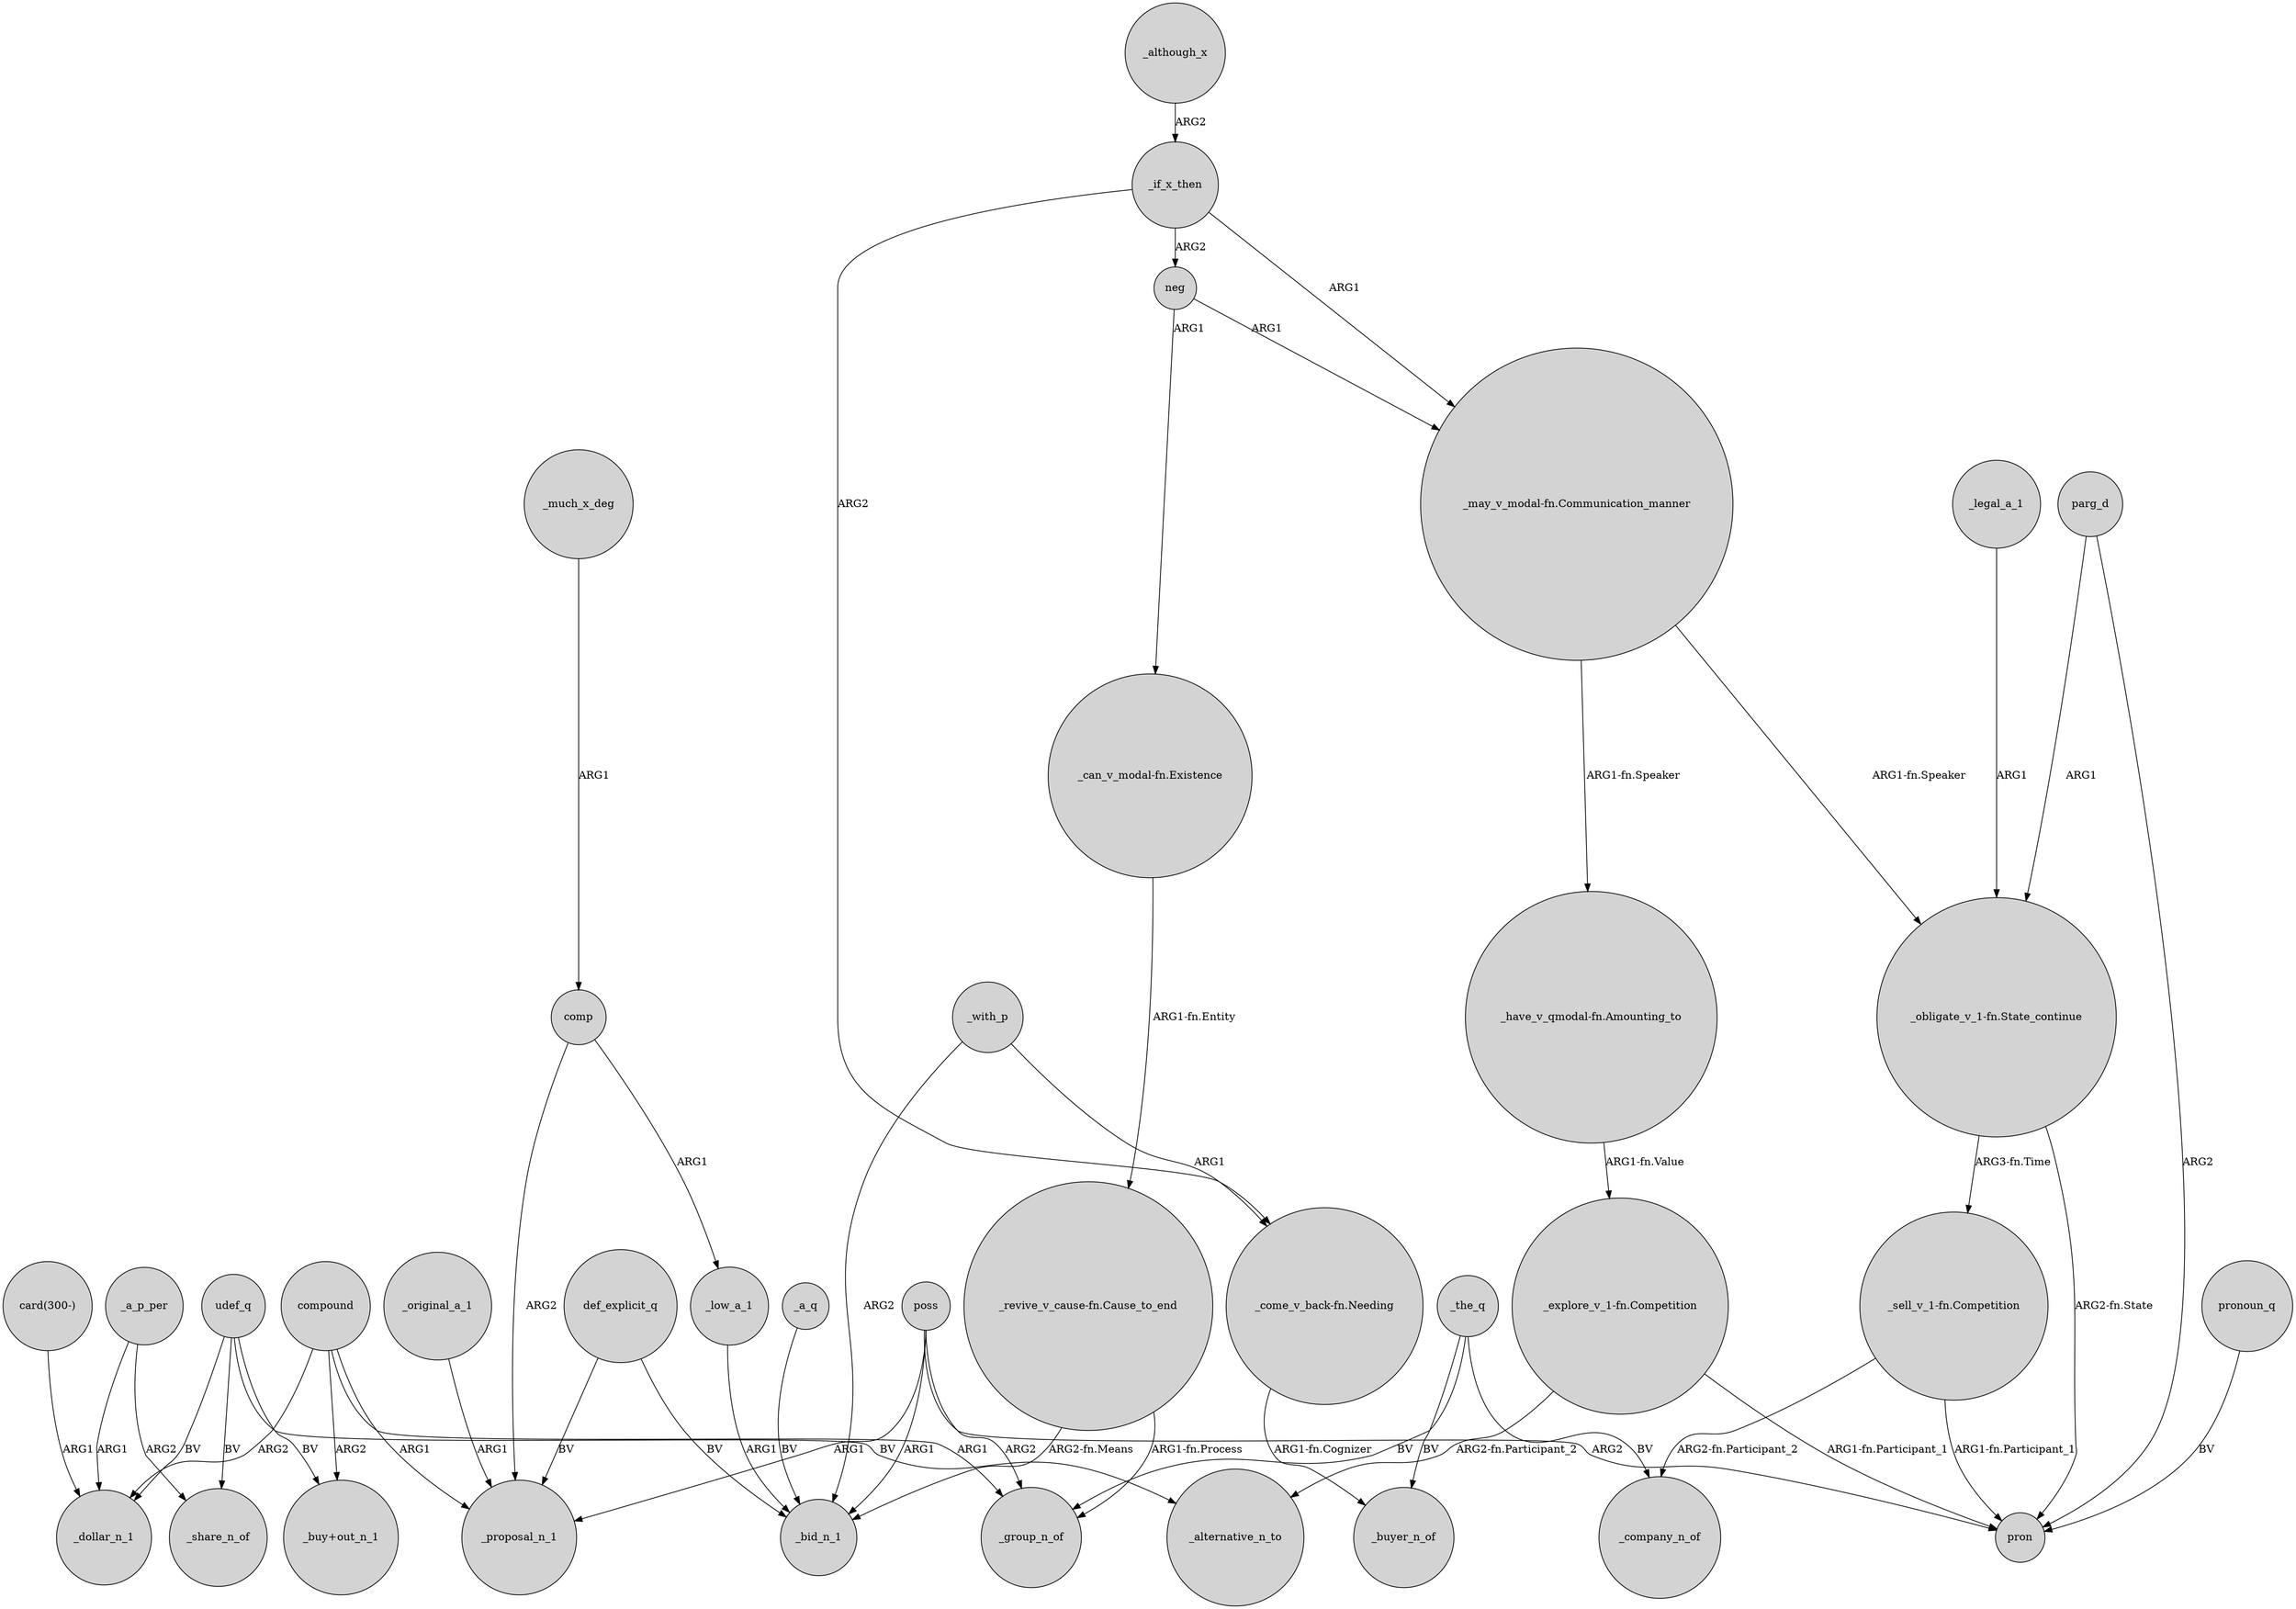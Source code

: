 digraph {
	node [shape=circle style=filled]
	_if_x_then -> neg [label=ARG2]
	udef_q -> _alternative_n_to [label=BV]
	_legal_a_1 -> "_obligate_v_1-fn.State_continue" [label=ARG1]
	_a_q -> _bid_n_1 [label=BV]
	_if_x_then -> "_may_v_modal-fn.Communication_manner" [label=ARG1]
	"_explore_v_1-fn.Competition" -> _alternative_n_to [label="ARG2-fn.Participant_2"]
	_with_p -> "_come_v_back-fn.Needing" [label=ARG1]
	"_obligate_v_1-fn.State_continue" -> pron [label="ARG2-fn.State"]
	poss -> _bid_n_1 [label=ARG1]
	comp -> _low_a_1 [label=ARG1]
	_although_x -> _if_x_then [label=ARG2]
	compound -> _proposal_n_1 [label=ARG1]
	"_revive_v_cause-fn.Cause_to_end" -> _group_n_of [label="ARG1-fn.Process"]
	neg -> "_may_v_modal-fn.Communication_manner" [label=ARG1]
	parg_d -> pron [label=ARG2]
	"_may_v_modal-fn.Communication_manner" -> "_have_v_qmodal-fn.Amounting_to" [label="ARG1-fn.Speaker"]
	poss -> _group_n_of [label=ARG2]
	poss -> _proposal_n_1 [label=ARG1]
	compound -> _dollar_n_1 [label=ARG2]
	"card(300-)" -> _dollar_n_1 [label=ARG1]
	udef_q -> "_buy+out_n_1" [label=BV]
	compound -> _group_n_of [label=ARG1]
	"_obligate_v_1-fn.State_continue" -> "_sell_v_1-fn.Competition" [label="ARG3-fn.Time"]
	pronoun_q -> pron [label=BV]
	def_explicit_q -> _bid_n_1 [label=BV]
	poss -> pron [label=ARG2]
	_a_p_per -> _share_n_of [label=ARG2]
	parg_d -> "_obligate_v_1-fn.State_continue" [label=ARG1]
	_original_a_1 -> _proposal_n_1 [label=ARG1]
	"_can_v_modal-fn.Existence" -> "_revive_v_cause-fn.Cause_to_end" [label="ARG1-fn.Entity"]
	udef_q -> _share_n_of [label=BV]
	_low_a_1 -> _bid_n_1 [label=ARG1]
	comp -> _proposal_n_1 [label=ARG2]
	_the_q -> _group_n_of [label=BV]
	udef_q -> _dollar_n_1 [label=BV]
	"_may_v_modal-fn.Communication_manner" -> "_obligate_v_1-fn.State_continue" [label="ARG1-fn.Speaker"]
	"_sell_v_1-fn.Competition" -> _company_n_of [label="ARG2-fn.Participant_2"]
	"_have_v_qmodal-fn.Amounting_to" -> "_explore_v_1-fn.Competition" [label="ARG1-fn.Value"]
	"_revive_v_cause-fn.Cause_to_end" -> _bid_n_1 [label="ARG2-fn.Means"]
	"_come_v_back-fn.Needing" -> _buyer_n_of [label="ARG1-fn.Cognizer"]
	_a_p_per -> _dollar_n_1 [label=ARG1]
	neg -> "_can_v_modal-fn.Existence" [label=ARG1]
	_the_q -> _buyer_n_of [label=BV]
	compound -> "_buy+out_n_1" [label=ARG2]
	_if_x_then -> "_come_v_back-fn.Needing" [label=ARG2]
	"_sell_v_1-fn.Competition" -> pron [label="ARG1-fn.Participant_1"]
	_with_p -> _bid_n_1 [label=ARG2]
	"_explore_v_1-fn.Competition" -> pron [label="ARG1-fn.Participant_1"]
	_much_x_deg -> comp [label=ARG1]
	def_explicit_q -> _proposal_n_1 [label=BV]
	_the_q -> _company_n_of [label=BV]
}
